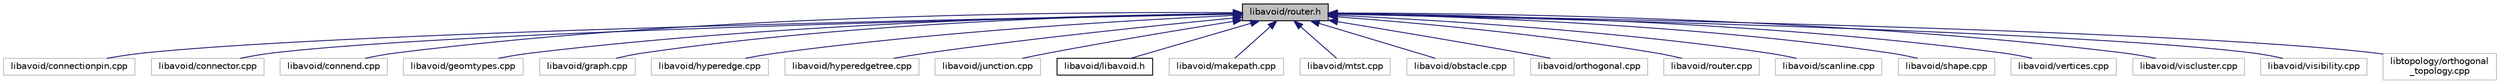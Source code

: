 digraph "libavoid/router.h"
{
  edge [fontname="Helvetica",fontsize="10",labelfontname="Helvetica",labelfontsize="10"];
  node [fontname="Helvetica",fontsize="10",shape=record];
  Node1 [label="libavoid/router.h",height=0.2,width=0.4,color="black", fillcolor="grey75", style="filled" fontcolor="black"];
  Node1 -> Node2 [dir="back",color="midnightblue",fontsize="10",style="solid",fontname="Helvetica"];
  Node2 [label="libavoid/connectionpin.cpp",height=0.2,width=0.4,color="grey75", fillcolor="white", style="filled"];
  Node1 -> Node3 [dir="back",color="midnightblue",fontsize="10",style="solid",fontname="Helvetica"];
  Node3 [label="libavoid/connector.cpp",height=0.2,width=0.4,color="grey75", fillcolor="white", style="filled"];
  Node1 -> Node4 [dir="back",color="midnightblue",fontsize="10",style="solid",fontname="Helvetica"];
  Node4 [label="libavoid/connend.cpp",height=0.2,width=0.4,color="grey75", fillcolor="white", style="filled"];
  Node1 -> Node5 [dir="back",color="midnightblue",fontsize="10",style="solid",fontname="Helvetica"];
  Node5 [label="libavoid/geomtypes.cpp",height=0.2,width=0.4,color="grey75", fillcolor="white", style="filled"];
  Node1 -> Node6 [dir="back",color="midnightblue",fontsize="10",style="solid",fontname="Helvetica"];
  Node6 [label="libavoid/graph.cpp",height=0.2,width=0.4,color="grey75", fillcolor="white", style="filled"];
  Node1 -> Node7 [dir="back",color="midnightblue",fontsize="10",style="solid",fontname="Helvetica"];
  Node7 [label="libavoid/hyperedge.cpp",height=0.2,width=0.4,color="grey75", fillcolor="white", style="filled"];
  Node1 -> Node8 [dir="back",color="midnightblue",fontsize="10",style="solid",fontname="Helvetica"];
  Node8 [label="libavoid/hyperedgetree.cpp",height=0.2,width=0.4,color="grey75", fillcolor="white", style="filled"];
  Node1 -> Node9 [dir="back",color="midnightblue",fontsize="10",style="solid",fontname="Helvetica"];
  Node9 [label="libavoid/junction.cpp",height=0.2,width=0.4,color="grey75", fillcolor="white", style="filled"];
  Node1 -> Node10 [dir="back",color="midnightblue",fontsize="10",style="solid",fontname="Helvetica"];
  Node10 [label="libavoid/libavoid.h",height=0.2,width=0.4,color="black", fillcolor="white", style="filled",URL="$libavoid_8h.html",tooltip="Standard libavoid include file which includes all libavoid header files."];
  Node1 -> Node11 [dir="back",color="midnightblue",fontsize="10",style="solid",fontname="Helvetica"];
  Node11 [label="libavoid/makepath.cpp",height=0.2,width=0.4,color="grey75", fillcolor="white", style="filled"];
  Node1 -> Node12 [dir="back",color="midnightblue",fontsize="10",style="solid",fontname="Helvetica"];
  Node12 [label="libavoid/mtst.cpp",height=0.2,width=0.4,color="grey75", fillcolor="white", style="filled"];
  Node1 -> Node13 [dir="back",color="midnightblue",fontsize="10",style="solid",fontname="Helvetica"];
  Node13 [label="libavoid/obstacle.cpp",height=0.2,width=0.4,color="grey75", fillcolor="white", style="filled"];
  Node1 -> Node14 [dir="back",color="midnightblue",fontsize="10",style="solid",fontname="Helvetica"];
  Node14 [label="libavoid/orthogonal.cpp",height=0.2,width=0.4,color="grey75", fillcolor="white", style="filled"];
  Node1 -> Node15 [dir="back",color="midnightblue",fontsize="10",style="solid",fontname="Helvetica"];
  Node15 [label="libavoid/router.cpp",height=0.2,width=0.4,color="grey75", fillcolor="white", style="filled"];
  Node1 -> Node16 [dir="back",color="midnightblue",fontsize="10",style="solid",fontname="Helvetica"];
  Node16 [label="libavoid/scanline.cpp",height=0.2,width=0.4,color="grey75", fillcolor="white", style="filled"];
  Node1 -> Node17 [dir="back",color="midnightblue",fontsize="10",style="solid",fontname="Helvetica"];
  Node17 [label="libavoid/shape.cpp",height=0.2,width=0.4,color="grey75", fillcolor="white", style="filled"];
  Node1 -> Node18 [dir="back",color="midnightblue",fontsize="10",style="solid",fontname="Helvetica"];
  Node18 [label="libavoid/vertices.cpp",height=0.2,width=0.4,color="grey75", fillcolor="white", style="filled"];
  Node1 -> Node19 [dir="back",color="midnightblue",fontsize="10",style="solid",fontname="Helvetica"];
  Node19 [label="libavoid/viscluster.cpp",height=0.2,width=0.4,color="grey75", fillcolor="white", style="filled"];
  Node1 -> Node20 [dir="back",color="midnightblue",fontsize="10",style="solid",fontname="Helvetica"];
  Node20 [label="libavoid/visibility.cpp",height=0.2,width=0.4,color="grey75", fillcolor="white", style="filled"];
  Node1 -> Node21 [dir="back",color="midnightblue",fontsize="10",style="solid",fontname="Helvetica"];
  Node21 [label="libtopology/orthogonal\l_topology.cpp",height=0.2,width=0.4,color="grey75", fillcolor="white", style="filled"];
}
